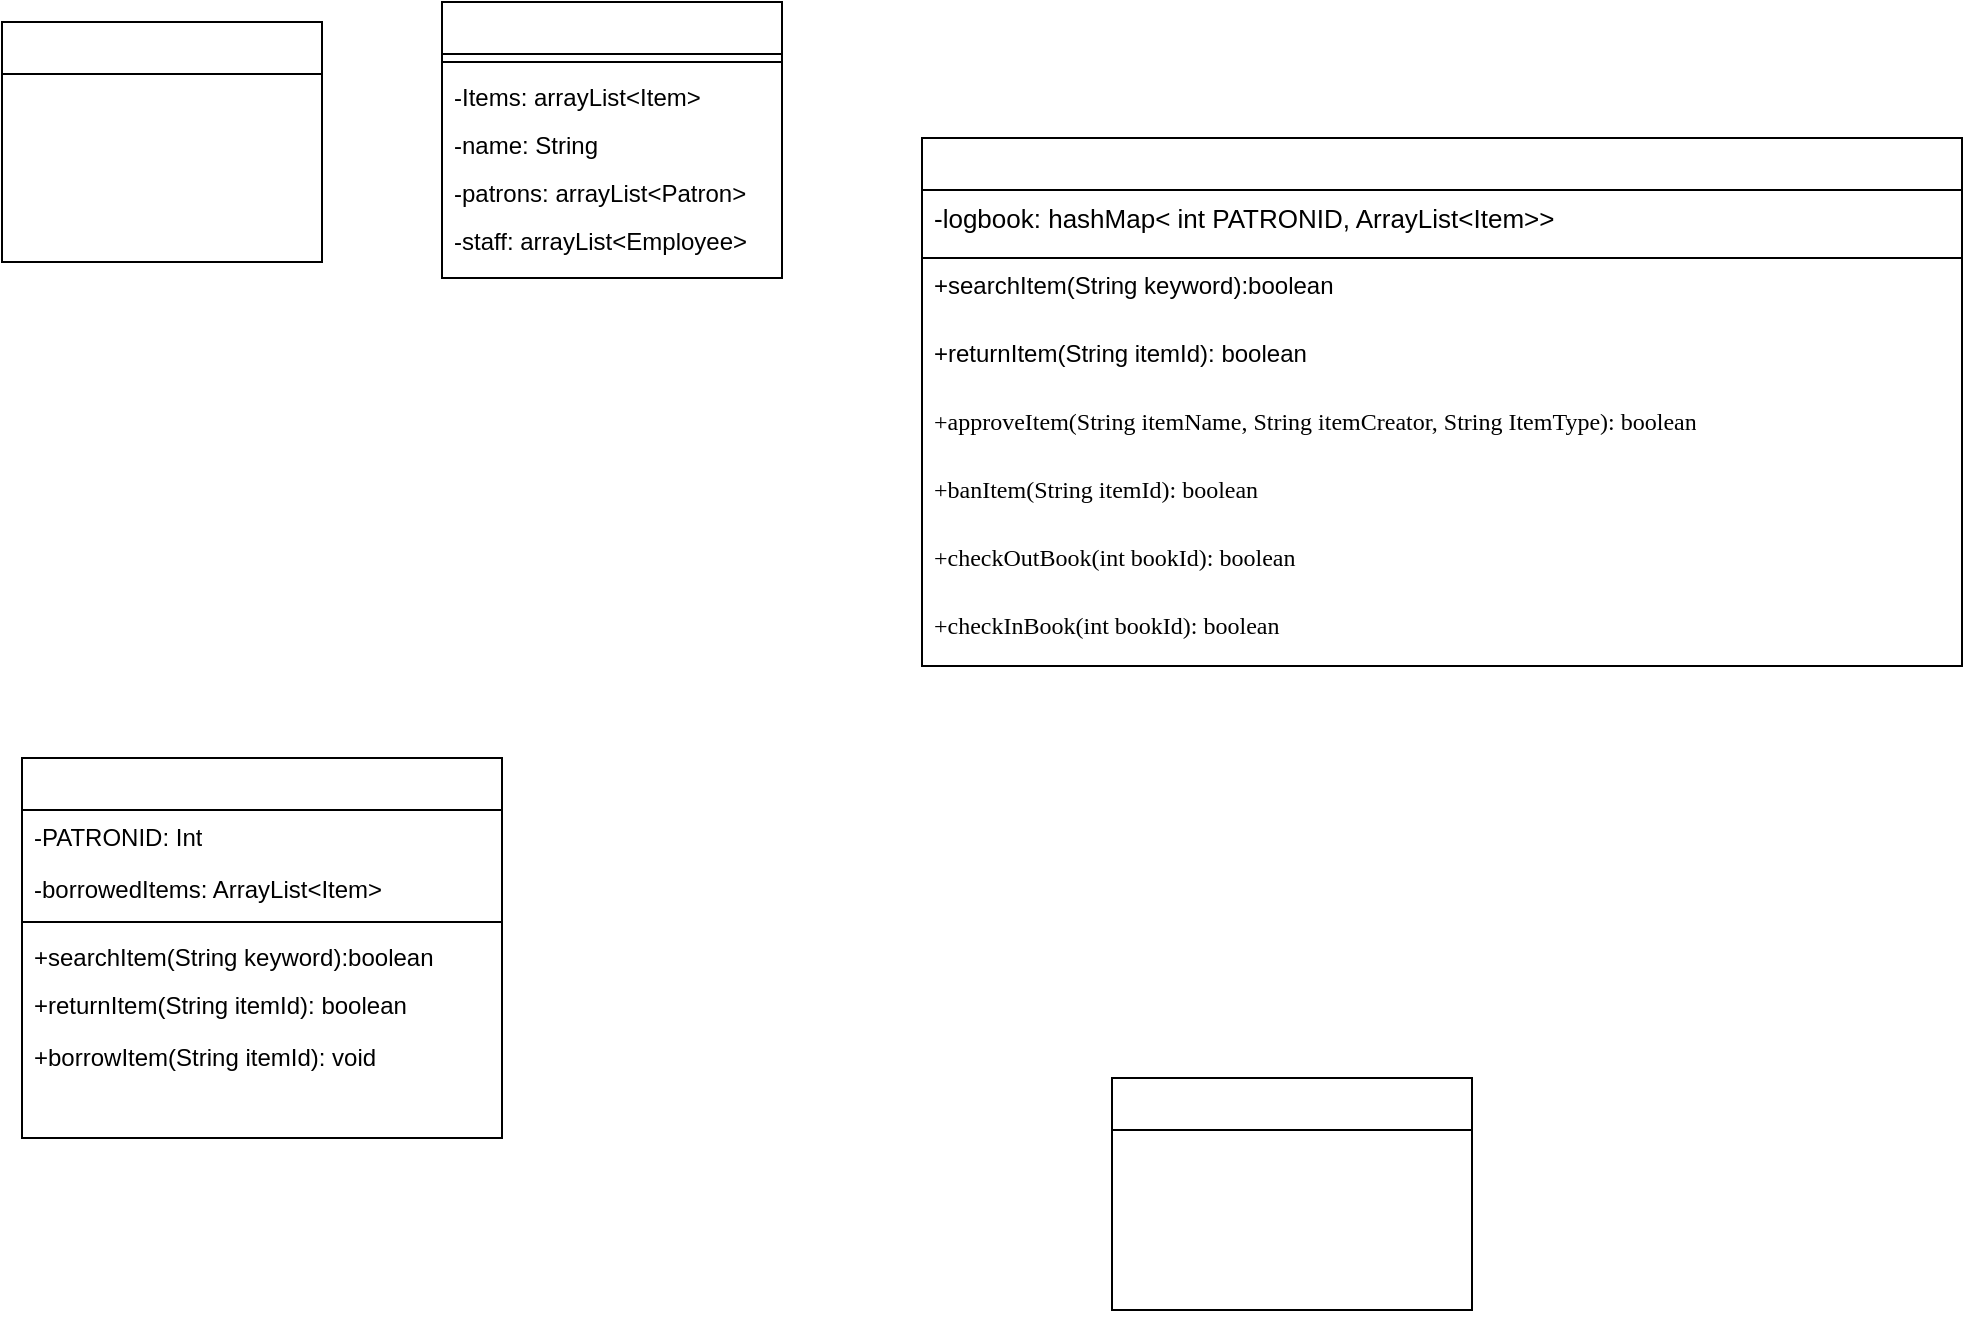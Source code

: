 <mxfile>
    <diagram name="Page-1" id="9f46799a-70d6-7492-0946-bef42562c5a5">
        <mxGraphModel dx="1381" dy="911" grid="1" gridSize="10" guides="1" tooltips="1" connect="1" arrows="1" fold="1" page="1" pageScale="1" pageWidth="1100" pageHeight="850" background="none" math="0" shadow="0">
            <root>
                <mxCell id="0"/>
                <mxCell id="1" parent="0"/>
                <mxCell id="78961159f06e98e8-30" value="Library" style="swimlane;html=1;fontStyle=1;align=center;verticalAlign=top;childLayout=stackLayout;horizontal=1;startSize=26;horizontalStack=0;resizeParent=1;resizeLast=0;collapsible=1;marginBottom=0;swimlaneFillColor=#FFFFFF;rounded=0;shadow=0;comic=0;labelBackgroundColor=none;strokeWidth=1;fontFamily=Verdana;fontSize=12;fontColor=#FFFFFF;" parent="1" vertex="1">
                    <mxGeometry x="290" y="62" width="170" height="138" as="geometry"/>
                </mxCell>
                <mxCell id="78961159f06e98e8-38" value="" style="line;html=1;strokeWidth=1;align=left;verticalAlign=middle;spacingTop=-1;spacingLeft=3;spacingRight=3;rotatable=0;labelPosition=right;points=[];portConstraint=eastwest;fontColor=#000000;" parent="78961159f06e98e8-30" vertex="1">
                    <mxGeometry y="26" width="170" height="8" as="geometry"/>
                </mxCell>
                <mxCell id="78961159f06e98e8-31" value="-Items: arrayList&amp;lt;Item&amp;gt;" style="text;html=1;align=left;verticalAlign=top;spacingLeft=4;spacingRight=4;whiteSpace=wrap;overflow=hidden;rotatable=0;points=[[0,0.5],[1,0.5]];portConstraint=eastwest;fontColor=#000000;" parent="78961159f06e98e8-30" vertex="1">
                    <mxGeometry y="34" width="170" height="24" as="geometry"/>
                </mxCell>
                <mxCell id="112" value="-name: String" style="text;html=1;align=left;verticalAlign=top;spacingLeft=4;spacingRight=4;whiteSpace=wrap;overflow=hidden;rotatable=0;points=[[0,0.5],[1,0.5]];portConstraint=eastwest;fontColor=#000000;" parent="78961159f06e98e8-30" vertex="1">
                    <mxGeometry y="58" width="170" height="24" as="geometry"/>
                </mxCell>
                <mxCell id="113" value="-patrons: arrayList&amp;lt;Patron&amp;gt;" style="text;html=1;align=left;verticalAlign=top;spacingLeft=4;spacingRight=4;whiteSpace=wrap;overflow=hidden;rotatable=0;points=[[0,0.5],[1,0.5]];portConstraint=eastwest;fontColor=#000000;" parent="78961159f06e98e8-30" vertex="1">
                    <mxGeometry y="82" width="170" height="24" as="geometry"/>
                </mxCell>
                <mxCell id="114" value="-staff: arrayList&amp;lt;Employee&amp;gt;" style="text;html=1;align=left;verticalAlign=top;spacingLeft=4;spacingRight=4;whiteSpace=wrap;overflow=hidden;rotatable=0;points=[[0,0.5],[1,0.5]];portConstraint=eastwest;fontColor=#000000;" parent="78961159f06e98e8-30" vertex="1">
                    <mxGeometry y="106" width="170" height="24" as="geometry"/>
                </mxCell>
                <mxCell id="78961159f06e98e8-43" value="Customer" style="swimlane;html=1;fontStyle=1;align=center;verticalAlign=top;childLayout=stackLayout;horizontal=1;startSize=26;horizontalStack=0;resizeParent=1;resizeLast=0;collapsible=1;marginBottom=0;swimlaneFillColor=#ffffff;rounded=0;shadow=0;comic=0;labelBackgroundColor=none;strokeWidth=1;fillColor=default;fontFamily=Verdana;fontSize=12;fontColor=#FFFFFF;" parent="1" vertex="1">
                    <mxGeometry x="80" y="440" width="240" height="190" as="geometry"/>
                </mxCell>
                <mxCell id="19" value="-PATRONID: Int" style="text;html=1;strokeColor=none;fillColor=none;align=left;verticalAlign=top;spacingLeft=4;spacingRight=4;whiteSpace=wrap;overflow=hidden;rotatable=0;points=[[0,0.5],[1,0.5]];portConstraint=eastwest;fontColor=#000000;" parent="78961159f06e98e8-43" vertex="1">
                    <mxGeometry y="26" width="240" height="26" as="geometry"/>
                </mxCell>
                <mxCell id="21" value="-borrowedItems: ArrayList&amp;lt;Item&amp;gt;" style="text;html=1;strokeColor=none;fillColor=none;align=left;verticalAlign=top;spacingLeft=4;spacingRight=4;whiteSpace=wrap;overflow=hidden;rotatable=0;points=[[0,0.5],[1,0.5]];portConstraint=eastwest;fontColor=#000000;" parent="78961159f06e98e8-43" vertex="1">
                    <mxGeometry y="52" width="240" height="26" as="geometry"/>
                </mxCell>
                <mxCell id="78961159f06e98e8-51" value="" style="line;html=1;strokeWidth=1;fillColor=none;align=left;verticalAlign=middle;spacingTop=-1;spacingLeft=3;spacingRight=3;rotatable=0;labelPosition=right;points=[];portConstraint=eastwest;fontColor=#000000;" parent="78961159f06e98e8-43" vertex="1">
                    <mxGeometry y="78" width="240" height="8" as="geometry"/>
                </mxCell>
                <mxCell id="78961159f06e98e8-52" value="+searchItem(String keyword):boolean" style="text;html=1;strokeColor=none;fillColor=none;align=left;verticalAlign=top;spacingLeft=4;spacingRight=4;whiteSpace=wrap;overflow=hidden;rotatable=0;points=[[0,0.5],[1,0.5]];portConstraint=eastwest;fontColor=#000000;" parent="78961159f06e98e8-43" vertex="1">
                    <mxGeometry y="86" width="240" height="24" as="geometry"/>
                </mxCell>
                <mxCell id="Kg9aBgfZ_xzIvf3eY_e4-2" value="+returnItem(String itemId): boolean" style="text;html=1;strokeColor=none;fillColor=none;align=left;verticalAlign=top;spacingLeft=4;spacingRight=4;whiteSpace=wrap;overflow=hidden;rotatable=0;points=[[0,0.5],[1,0.5]];portConstraint=eastwest;fontColor=#000000;" parent="78961159f06e98e8-43" vertex="1">
                    <mxGeometry y="110" width="240" height="26" as="geometry"/>
                </mxCell>
                <mxCell id="18" value="+borrowItem(String itemId): void" style="text;html=1;strokeColor=none;fillColor=none;align=left;verticalAlign=top;spacingLeft=4;spacingRight=4;whiteSpace=wrap;overflow=hidden;rotatable=0;points=[[0,0.5],[1,0.5]];portConstraint=eastwest;fontColor=#000000;" parent="78961159f06e98e8-43" vertex="1">
                    <mxGeometry y="136" width="240" height="26" as="geometry"/>
                </mxCell>
                <mxCell id="39" value="Librarian" style="swimlane;fontStyle=1;childLayout=stackLayout;horizontal=1;startSize=26;horizontalStack=0;resizeParent=1;resizeParentMax=0;resizeLast=0;collapsible=1;marginBottom=0;align=center;fontSize=14;rounded=0;shadow=0;labelBackgroundColor=none;comic=0;fontFamily=Verdana;fontColor=#FFFFFF;strokeColor=default;strokeWidth=1;fillColor=default;html=1;swimlaneFillColor=#FFFFFF;" parent="1" vertex="1">
                    <mxGeometry x="530" y="130" width="520" height="264" as="geometry"/>
                </mxCell>
                <mxCell id="40" value="&lt;span style=&quot;font-family: &amp;#34;helvetica&amp;#34;&quot;&gt;&lt;font style=&quot;font-size: 13px&quot;&gt;-logbook: hashMap&amp;lt; int PATRONID, ArrayList&amp;lt;Item&amp;gt;&amp;gt;&lt;/font&gt;&lt;/span&gt;" style="text;strokeColor=#000000;fillColor=none;spacingLeft=4;spacingRight=4;overflow=hidden;rotatable=0;points=[[0,0.5],[1,0.5]];portConstraint=eastwest;fontSize=12;rounded=0;shadow=0;labelBackgroundColor=none;comic=0;fontFamily=Verdana;fontColor=#000000;startSize=26;html=1;" parent="39" vertex="1">
                    <mxGeometry y="26" width="520" height="34" as="geometry"/>
                </mxCell>
                <mxCell id="122" value="&lt;span style=&quot;font-family: &amp;#34;helvetica&amp;#34;&quot;&gt;+searchItem(String keyword):boolean&lt;/span&gt;" style="text;strokeColor=none;fillColor=none;spacingLeft=4;spacingRight=4;overflow=hidden;rotatable=0;points=[[0,0.5],[1,0.5]];portConstraint=eastwest;fontSize=12;rounded=0;shadow=0;labelBackgroundColor=none;comic=0;fontFamily=Verdana;fontColor=#000000;startSize=26;html=1;" parent="39" vertex="1">
                    <mxGeometry y="60" width="520" height="34" as="geometry"/>
                </mxCell>
                <mxCell id="123" value="&lt;span style=&quot;font-family: &amp;#34;helvetica&amp;#34;&quot;&gt;+returnItem(String itemId): boolean&lt;/span&gt;" style="text;strokeColor=none;fillColor=none;spacingLeft=4;spacingRight=4;overflow=hidden;rotatable=0;points=[[0,0.5],[1,0.5]];portConstraint=eastwest;fontSize=12;rounded=0;shadow=0;labelBackgroundColor=none;comic=0;fontFamily=Verdana;fontColor=#000000;startSize=26;html=1;" parent="39" vertex="1">
                    <mxGeometry y="94" width="520" height="34" as="geometry"/>
                </mxCell>
                <mxCell id="124" value="+approveItem(String itemName, String itemCreator, String ItemType): boolean" style="text;strokeColor=none;fillColor=none;spacingLeft=4;spacingRight=4;overflow=hidden;rotatable=0;points=[[0,0.5],[1,0.5]];portConstraint=eastwest;fontSize=12;rounded=0;shadow=0;labelBackgroundColor=none;comic=0;fontFamily=Verdana;fontColor=#000000;startSize=26;html=1;" parent="39" vertex="1">
                    <mxGeometry y="128" width="520" height="34" as="geometry"/>
                </mxCell>
                <mxCell id="125" value="+banItem(String itemId): boolean" style="text;strokeColor=none;fillColor=none;spacingLeft=4;spacingRight=4;overflow=hidden;rotatable=0;points=[[0,0.5],[1,0.5]];portConstraint=eastwest;fontSize=12;rounded=0;shadow=0;labelBackgroundColor=none;comic=0;fontFamily=Verdana;fontColor=#000000;startSize=26;html=1;" parent="39" vertex="1">
                    <mxGeometry y="162" width="520" height="34" as="geometry"/>
                </mxCell>
                <mxCell id="126" value="+checkOutBook(int bookId): boolean" style="text;strokeColor=none;fillColor=none;spacingLeft=4;spacingRight=4;overflow=hidden;rotatable=0;points=[[0,0.5],[1,0.5]];portConstraint=eastwest;fontSize=12;rounded=0;shadow=0;labelBackgroundColor=none;comic=0;fontFamily=Verdana;fontColor=#000000;startSize=26;html=1;" parent="39" vertex="1">
                    <mxGeometry y="196" width="520" height="34" as="geometry"/>
                </mxCell>
                <mxCell id="127" value="+checkInBook(int bookId): boolean" style="text;strokeColor=none;fillColor=none;spacingLeft=4;spacingRight=4;overflow=hidden;rotatable=0;points=[[0,0.5],[1,0.5]];portConstraint=eastwest;fontSize=12;rounded=0;shadow=0;labelBackgroundColor=none;comic=0;fontFamily=Verdana;fontColor=#000000;startSize=26;html=1;" parent="39" vertex="1">
                    <mxGeometry y="230" width="520" height="34" as="geometry"/>
                </mxCell>
                <mxCell id="102" value="Book" style="swimlane;fontStyle=0;childLayout=stackLayout;horizontal=1;startSize=26;horizontalStack=0;resizeParent=1;resizeParentMax=0;resizeLast=0;collapsible=1;marginBottom=0;align=center;fontSize=14;rounded=0;shadow=0;labelBackgroundColor=none;comic=0;fontFamily=Verdana;fontColor=#FFFFFF;strokeColor=default;strokeWidth=1;fillColor=default;html=1;" parent="1" vertex="1">
                    <mxGeometry x="70" y="72" width="160" height="120" as="geometry"/>
                </mxCell>
                <mxCell id="104" value="-BookId: int" style="text;strokeColor=none;fillColor=none;spacingLeft=4;spacingRight=4;overflow=hidden;rotatable=0;points=[[0,0.5],[1,0.5]];portConstraint=eastwest;fontSize=12;rounded=0;shadow=0;labelBackgroundColor=none;comic=0;fontFamily=Verdana;fontColor=#FFFFFF;startSize=26;html=1;" parent="102" vertex="1">
                    <mxGeometry y="26" width="160" height="30" as="geometry"/>
                </mxCell>
                <mxCell id="105" value="-BookTitle: String" style="text;strokeColor=none;fillColor=none;spacingLeft=4;spacingRight=4;overflow=hidden;rotatable=0;points=[[0,0.5],[1,0.5]];portConstraint=eastwest;fontSize=12;rounded=0;shadow=0;labelBackgroundColor=none;comic=0;fontFamily=Verdana;fontColor=#FFFFFF;startSize=26;html=1;" parent="102" vertex="1">
                    <mxGeometry y="56" width="160" height="34" as="geometry"/>
                </mxCell>
                <mxCell id="106" value="-Author: String" style="text;strokeColor=none;fillColor=none;spacingLeft=4;spacingRight=4;overflow=hidden;rotatable=0;points=[[0,0.5],[1,0.5]];portConstraint=eastwest;fontSize=12;rounded=0;shadow=0;labelBackgroundColor=none;comic=0;fontFamily=Verdana;fontColor=#FFFFFF;startSize=26;html=1;" parent="102" vertex="1">
                    <mxGeometry y="90" width="160" height="30" as="geometry"/>
                </mxCell>
                <mxCell id="117" value="Employee" style="swimlane;fontStyle=0;childLayout=stackLayout;horizontal=1;startSize=26;horizontalStack=0;resizeParent=1;resizeParentMax=0;resizeLast=0;collapsible=1;marginBottom=0;align=center;fontSize=14;rounded=0;shadow=0;labelBackgroundColor=none;comic=0;fontFamily=Verdana;fontColor=#FFFFFF;strokeColor=default;strokeWidth=1;fillColor=default;html=1;" parent="1" vertex="1">
                    <mxGeometry x="625" y="600" width="180" height="116" as="geometry"/>
                </mxCell>
                <mxCell id="118" value="-employeeId: int" style="text;strokeColor=none;fillColor=none;spacingLeft=4;spacingRight=4;overflow=hidden;rotatable=0;points=[[0,0.5],[1,0.5]];portConstraint=eastwest;fontSize=12;rounded=0;shadow=0;labelBackgroundColor=none;comic=0;fontFamily=Verdana;fontColor=#FFFFFF;startSize=26;html=1;" parent="117" vertex="1">
                    <mxGeometry y="26" width="180" height="30" as="geometry"/>
                </mxCell>
                <mxCell id="120" value="-salary: BigDecimal" style="text;strokeColor=none;fillColor=none;spacingLeft=4;spacingRight=4;overflow=hidden;rotatable=0;points=[[0,0.5],[1,0.5]];portConstraint=eastwest;fontSize=12;rounded=0;shadow=0;labelBackgroundColor=none;comic=0;fontFamily=Verdana;fontColor=#FFFFFF;startSize=26;html=1;" parent="117" vertex="1">
                    <mxGeometry y="56" width="180" height="30" as="geometry"/>
                </mxCell>
                <mxCell id="121" value="-emplopyeeName: String" style="text;strokeColor=none;fillColor=none;spacingLeft=4;spacingRight=4;overflow=hidden;rotatable=0;points=[[0,0.5],[1,0.5]];portConstraint=eastwest;fontSize=12;rounded=0;shadow=0;labelBackgroundColor=none;comic=0;fontFamily=Verdana;fontColor=#FFFFFF;startSize=26;html=1;" parent="117" vertex="1">
                    <mxGeometry y="86" width="180" height="30" as="geometry"/>
                </mxCell>
            </root>
        </mxGraphModel>
    </diagram>
</mxfile>